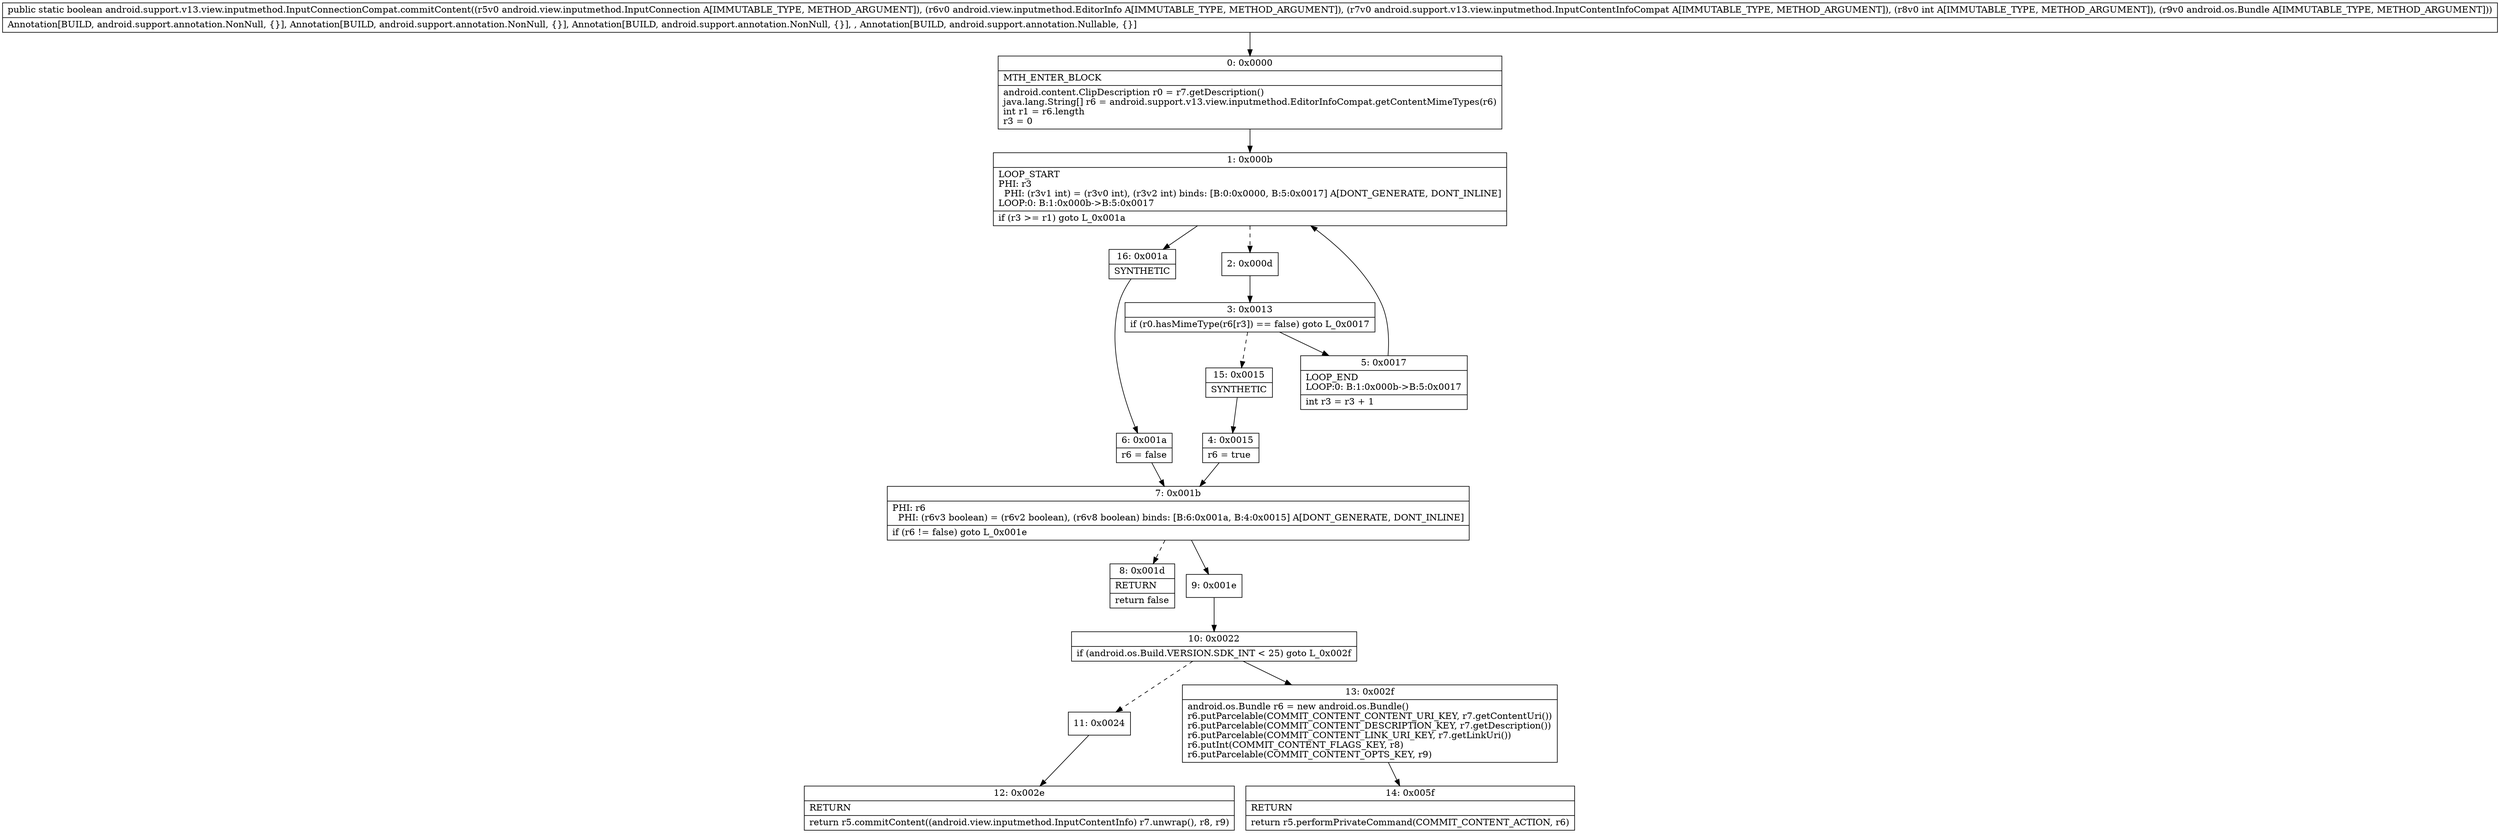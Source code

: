 digraph "CFG forandroid.support.v13.view.inputmethod.InputConnectionCompat.commitContent(Landroid\/view\/inputmethod\/InputConnection;Landroid\/view\/inputmethod\/EditorInfo;Landroid\/support\/v13\/view\/inputmethod\/InputContentInfoCompat;ILandroid\/os\/Bundle;)Z" {
Node_0 [shape=record,label="{0\:\ 0x0000|MTH_ENTER_BLOCK\l|android.content.ClipDescription r0 = r7.getDescription()\ljava.lang.String[] r6 = android.support.v13.view.inputmethod.EditorInfoCompat.getContentMimeTypes(r6)\lint r1 = r6.length\lr3 = 0\l}"];
Node_1 [shape=record,label="{1\:\ 0x000b|LOOP_START\lPHI: r3 \l  PHI: (r3v1 int) = (r3v0 int), (r3v2 int) binds: [B:0:0x0000, B:5:0x0017] A[DONT_GENERATE, DONT_INLINE]\lLOOP:0: B:1:0x000b\-\>B:5:0x0017\l|if (r3 \>= r1) goto L_0x001a\l}"];
Node_2 [shape=record,label="{2\:\ 0x000d}"];
Node_3 [shape=record,label="{3\:\ 0x0013|if (r0.hasMimeType(r6[r3]) == false) goto L_0x0017\l}"];
Node_4 [shape=record,label="{4\:\ 0x0015|r6 = true\l}"];
Node_5 [shape=record,label="{5\:\ 0x0017|LOOP_END\lLOOP:0: B:1:0x000b\-\>B:5:0x0017\l|int r3 = r3 + 1\l}"];
Node_6 [shape=record,label="{6\:\ 0x001a|r6 = false\l}"];
Node_7 [shape=record,label="{7\:\ 0x001b|PHI: r6 \l  PHI: (r6v3 boolean) = (r6v2 boolean), (r6v8 boolean) binds: [B:6:0x001a, B:4:0x0015] A[DONT_GENERATE, DONT_INLINE]\l|if (r6 != false) goto L_0x001e\l}"];
Node_8 [shape=record,label="{8\:\ 0x001d|RETURN\l|return false\l}"];
Node_9 [shape=record,label="{9\:\ 0x001e}"];
Node_10 [shape=record,label="{10\:\ 0x0022|if (android.os.Build.VERSION.SDK_INT \< 25) goto L_0x002f\l}"];
Node_11 [shape=record,label="{11\:\ 0x0024}"];
Node_12 [shape=record,label="{12\:\ 0x002e|RETURN\l|return r5.commitContent((android.view.inputmethod.InputContentInfo) r7.unwrap(), r8, r9)\l}"];
Node_13 [shape=record,label="{13\:\ 0x002f|android.os.Bundle r6 = new android.os.Bundle()\lr6.putParcelable(COMMIT_CONTENT_CONTENT_URI_KEY, r7.getContentUri())\lr6.putParcelable(COMMIT_CONTENT_DESCRIPTION_KEY, r7.getDescription())\lr6.putParcelable(COMMIT_CONTENT_LINK_URI_KEY, r7.getLinkUri())\lr6.putInt(COMMIT_CONTENT_FLAGS_KEY, r8)\lr6.putParcelable(COMMIT_CONTENT_OPTS_KEY, r9)\l}"];
Node_14 [shape=record,label="{14\:\ 0x005f|RETURN\l|return r5.performPrivateCommand(COMMIT_CONTENT_ACTION, r6)\l}"];
Node_15 [shape=record,label="{15\:\ 0x0015|SYNTHETIC\l}"];
Node_16 [shape=record,label="{16\:\ 0x001a|SYNTHETIC\l}"];
MethodNode[shape=record,label="{public static boolean android.support.v13.view.inputmethod.InputConnectionCompat.commitContent((r5v0 android.view.inputmethod.InputConnection A[IMMUTABLE_TYPE, METHOD_ARGUMENT]), (r6v0 android.view.inputmethod.EditorInfo A[IMMUTABLE_TYPE, METHOD_ARGUMENT]), (r7v0 android.support.v13.view.inputmethod.InputContentInfoCompat A[IMMUTABLE_TYPE, METHOD_ARGUMENT]), (r8v0 int A[IMMUTABLE_TYPE, METHOD_ARGUMENT]), (r9v0 android.os.Bundle A[IMMUTABLE_TYPE, METHOD_ARGUMENT]))  | Annotation[BUILD, android.support.annotation.NonNull, \{\}], Annotation[BUILD, android.support.annotation.NonNull, \{\}], Annotation[BUILD, android.support.annotation.NonNull, \{\}], , Annotation[BUILD, android.support.annotation.Nullable, \{\}]\l}"];
MethodNode -> Node_0;
Node_0 -> Node_1;
Node_1 -> Node_2[style=dashed];
Node_1 -> Node_16;
Node_2 -> Node_3;
Node_3 -> Node_5;
Node_3 -> Node_15[style=dashed];
Node_4 -> Node_7;
Node_5 -> Node_1;
Node_6 -> Node_7;
Node_7 -> Node_8[style=dashed];
Node_7 -> Node_9;
Node_9 -> Node_10;
Node_10 -> Node_11[style=dashed];
Node_10 -> Node_13;
Node_11 -> Node_12;
Node_13 -> Node_14;
Node_15 -> Node_4;
Node_16 -> Node_6;
}

